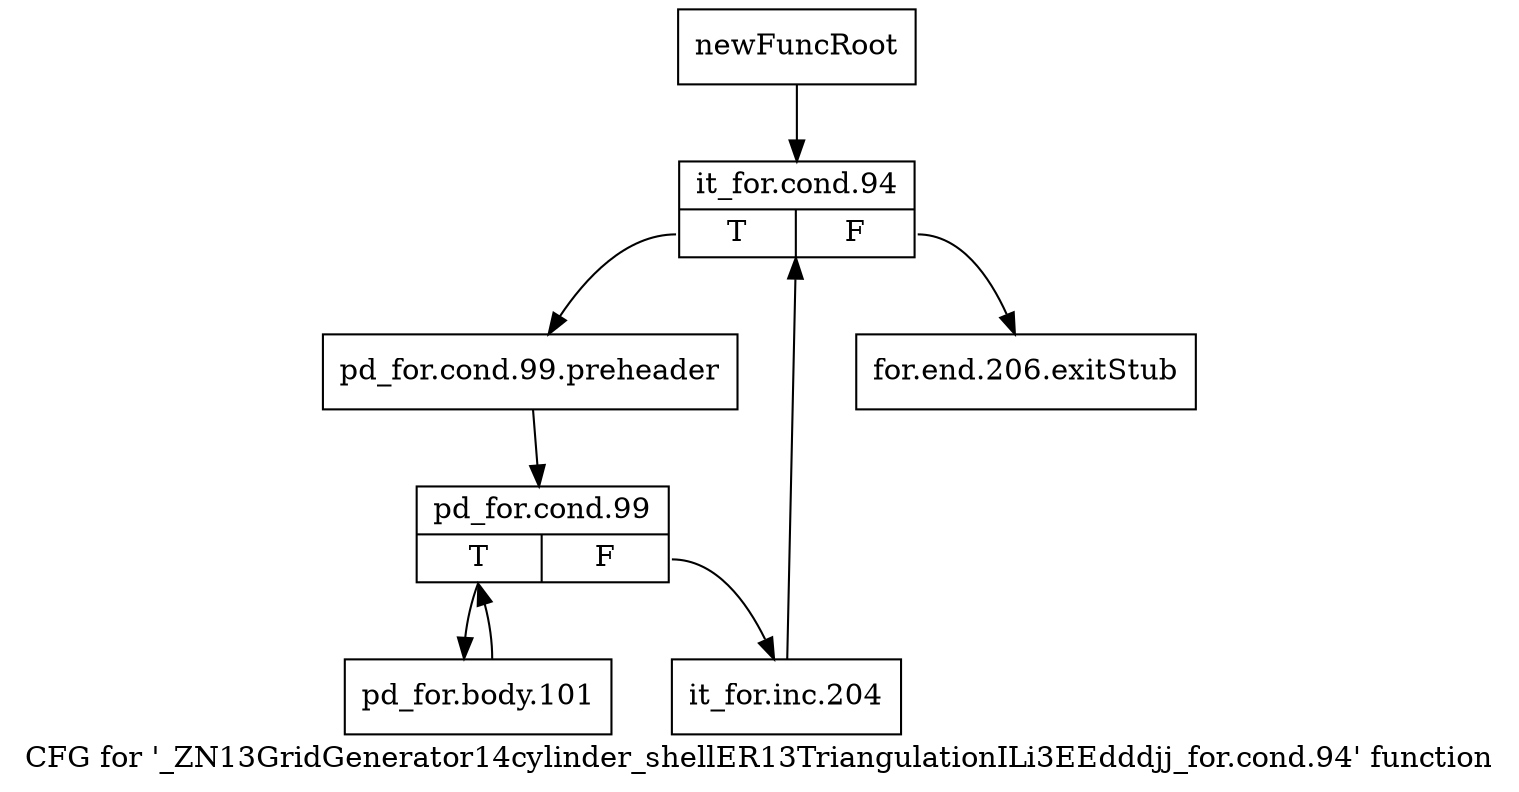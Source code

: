 digraph "CFG for '_ZN13GridGenerator14cylinder_shellER13TriangulationILi3EEdddjj_for.cond.94' function" {
	label="CFG for '_ZN13GridGenerator14cylinder_shellER13TriangulationILi3EEdddjj_for.cond.94' function";

	Node0x9343c20 [shape=record,label="{newFuncRoot}"];
	Node0x9343c20 -> Node0x9343cc0;
	Node0x9343c70 [shape=record,label="{for.end.206.exitStub}"];
	Node0x9343cc0 [shape=record,label="{it_for.cond.94|{<s0>T|<s1>F}}"];
	Node0x9343cc0:s0 -> Node0x9343d10;
	Node0x9343cc0:s1 -> Node0x9343c70;
	Node0x9343d10 [shape=record,label="{pd_for.cond.99.preheader}"];
	Node0x9343d10 -> Node0x9343d60;
	Node0x9343d60 [shape=record,label="{pd_for.cond.99|{<s0>T|<s1>F}}"];
	Node0x9343d60:s0 -> Node0x9343e00;
	Node0x9343d60:s1 -> Node0x9343db0;
	Node0x9343db0 [shape=record,label="{it_for.inc.204}"];
	Node0x9343db0 -> Node0x9343cc0;
	Node0x9343e00 [shape=record,label="{pd_for.body.101}"];
	Node0x9343e00 -> Node0x9343d60;
}

